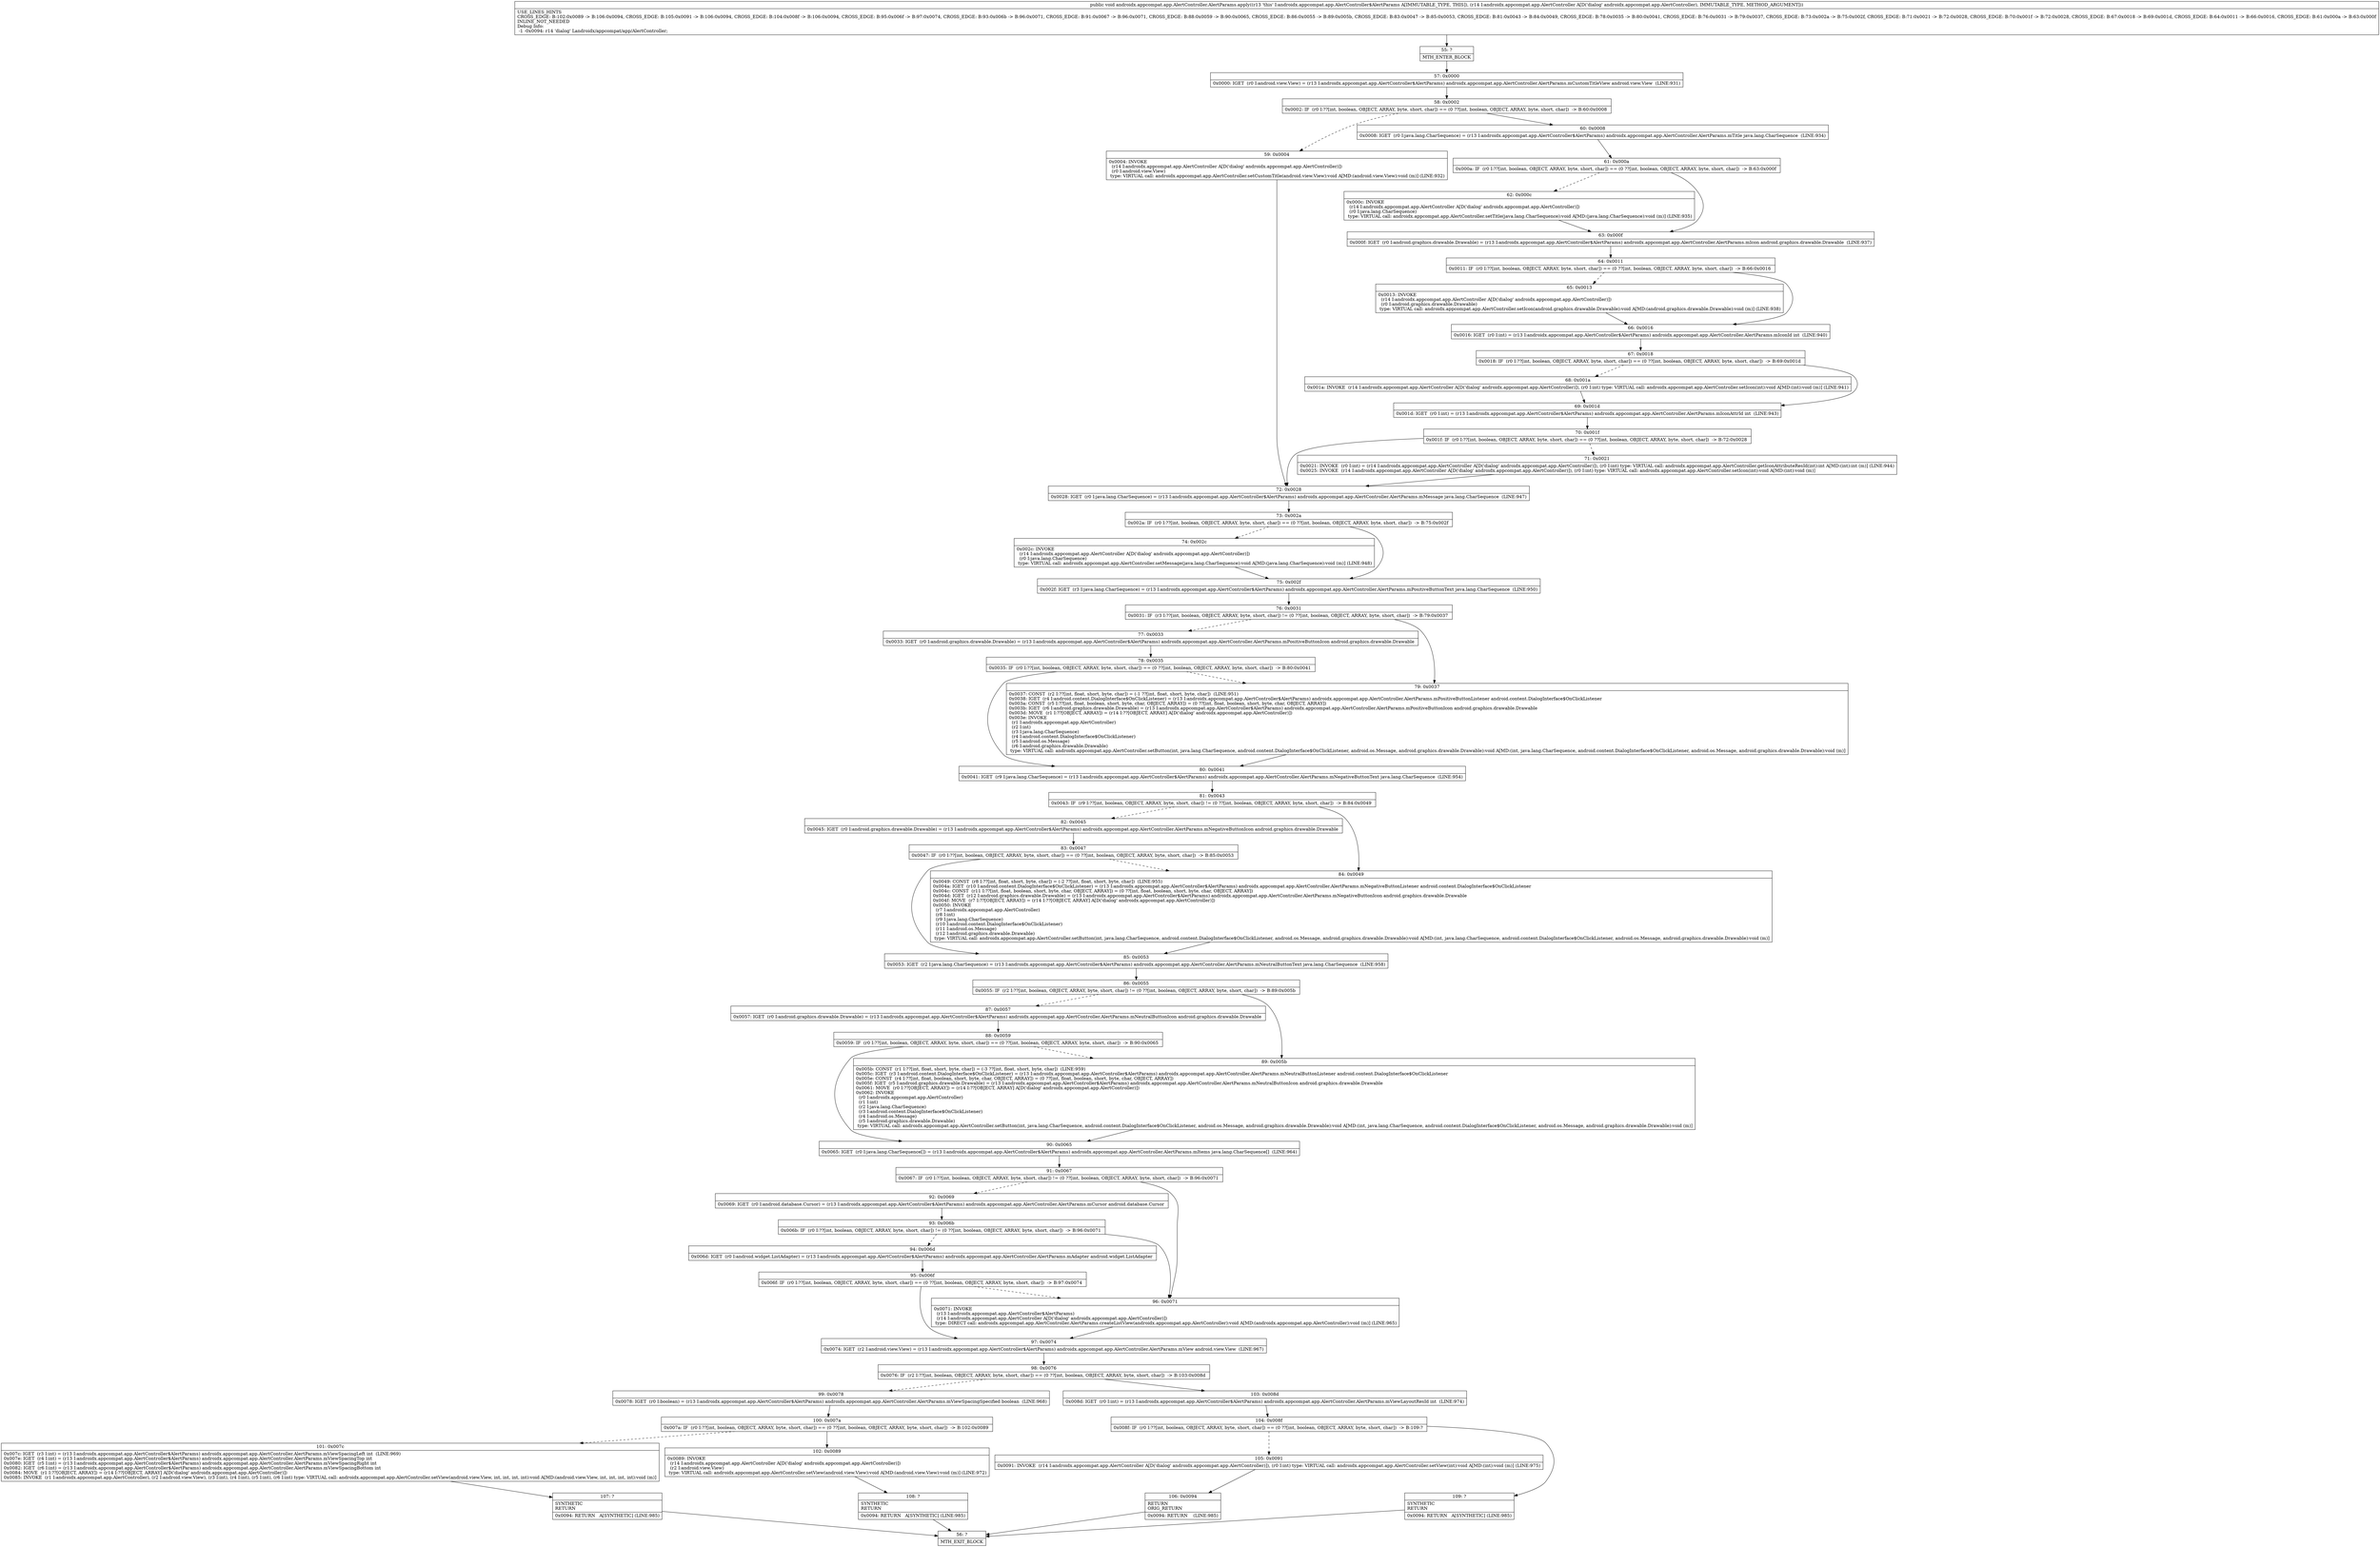 digraph "CFG forandroidx.appcompat.app.AlertController.AlertParams.apply(Landroidx\/appcompat\/app\/AlertController;)V" {
Node_55 [shape=record,label="{55\:\ ?|MTH_ENTER_BLOCK\l}"];
Node_57 [shape=record,label="{57\:\ 0x0000|0x0000: IGET  (r0 I:android.view.View) = (r13 I:androidx.appcompat.app.AlertController$AlertParams) androidx.appcompat.app.AlertController.AlertParams.mCustomTitleView android.view.View  (LINE:931)\l}"];
Node_58 [shape=record,label="{58\:\ 0x0002|0x0002: IF  (r0 I:??[int, boolean, OBJECT, ARRAY, byte, short, char]) == (0 ??[int, boolean, OBJECT, ARRAY, byte, short, char])  \-\> B:60:0x0008 \l}"];
Node_59 [shape=record,label="{59\:\ 0x0004|0x0004: INVOKE  \l  (r14 I:androidx.appcompat.app.AlertController A[D('dialog' androidx.appcompat.app.AlertController)])\l  (r0 I:android.view.View)\l type: VIRTUAL call: androidx.appcompat.app.AlertController.setCustomTitle(android.view.View):void A[MD:(android.view.View):void (m)] (LINE:932)\l}"];
Node_72 [shape=record,label="{72\:\ 0x0028|0x0028: IGET  (r0 I:java.lang.CharSequence) = (r13 I:androidx.appcompat.app.AlertController$AlertParams) androidx.appcompat.app.AlertController.AlertParams.mMessage java.lang.CharSequence  (LINE:947)\l}"];
Node_73 [shape=record,label="{73\:\ 0x002a|0x002a: IF  (r0 I:??[int, boolean, OBJECT, ARRAY, byte, short, char]) == (0 ??[int, boolean, OBJECT, ARRAY, byte, short, char])  \-\> B:75:0x002f \l}"];
Node_74 [shape=record,label="{74\:\ 0x002c|0x002c: INVOKE  \l  (r14 I:androidx.appcompat.app.AlertController A[D('dialog' androidx.appcompat.app.AlertController)])\l  (r0 I:java.lang.CharSequence)\l type: VIRTUAL call: androidx.appcompat.app.AlertController.setMessage(java.lang.CharSequence):void A[MD:(java.lang.CharSequence):void (m)] (LINE:948)\l}"];
Node_75 [shape=record,label="{75\:\ 0x002f|0x002f: IGET  (r3 I:java.lang.CharSequence) = (r13 I:androidx.appcompat.app.AlertController$AlertParams) androidx.appcompat.app.AlertController.AlertParams.mPositiveButtonText java.lang.CharSequence  (LINE:950)\l}"];
Node_76 [shape=record,label="{76\:\ 0x0031|0x0031: IF  (r3 I:??[int, boolean, OBJECT, ARRAY, byte, short, char]) != (0 ??[int, boolean, OBJECT, ARRAY, byte, short, char])  \-\> B:79:0x0037 \l}"];
Node_77 [shape=record,label="{77\:\ 0x0033|0x0033: IGET  (r0 I:android.graphics.drawable.Drawable) = (r13 I:androidx.appcompat.app.AlertController$AlertParams) androidx.appcompat.app.AlertController.AlertParams.mPositiveButtonIcon android.graphics.drawable.Drawable \l}"];
Node_78 [shape=record,label="{78\:\ 0x0035|0x0035: IF  (r0 I:??[int, boolean, OBJECT, ARRAY, byte, short, char]) == (0 ??[int, boolean, OBJECT, ARRAY, byte, short, char])  \-\> B:80:0x0041 \l}"];
Node_80 [shape=record,label="{80\:\ 0x0041|0x0041: IGET  (r9 I:java.lang.CharSequence) = (r13 I:androidx.appcompat.app.AlertController$AlertParams) androidx.appcompat.app.AlertController.AlertParams.mNegativeButtonText java.lang.CharSequence  (LINE:954)\l}"];
Node_81 [shape=record,label="{81\:\ 0x0043|0x0043: IF  (r9 I:??[int, boolean, OBJECT, ARRAY, byte, short, char]) != (0 ??[int, boolean, OBJECT, ARRAY, byte, short, char])  \-\> B:84:0x0049 \l}"];
Node_82 [shape=record,label="{82\:\ 0x0045|0x0045: IGET  (r0 I:android.graphics.drawable.Drawable) = (r13 I:androidx.appcompat.app.AlertController$AlertParams) androidx.appcompat.app.AlertController.AlertParams.mNegativeButtonIcon android.graphics.drawable.Drawable \l}"];
Node_83 [shape=record,label="{83\:\ 0x0047|0x0047: IF  (r0 I:??[int, boolean, OBJECT, ARRAY, byte, short, char]) == (0 ??[int, boolean, OBJECT, ARRAY, byte, short, char])  \-\> B:85:0x0053 \l}"];
Node_85 [shape=record,label="{85\:\ 0x0053|0x0053: IGET  (r2 I:java.lang.CharSequence) = (r13 I:androidx.appcompat.app.AlertController$AlertParams) androidx.appcompat.app.AlertController.AlertParams.mNeutralButtonText java.lang.CharSequence  (LINE:958)\l}"];
Node_86 [shape=record,label="{86\:\ 0x0055|0x0055: IF  (r2 I:??[int, boolean, OBJECT, ARRAY, byte, short, char]) != (0 ??[int, boolean, OBJECT, ARRAY, byte, short, char])  \-\> B:89:0x005b \l}"];
Node_87 [shape=record,label="{87\:\ 0x0057|0x0057: IGET  (r0 I:android.graphics.drawable.Drawable) = (r13 I:androidx.appcompat.app.AlertController$AlertParams) androidx.appcompat.app.AlertController.AlertParams.mNeutralButtonIcon android.graphics.drawable.Drawable \l}"];
Node_88 [shape=record,label="{88\:\ 0x0059|0x0059: IF  (r0 I:??[int, boolean, OBJECT, ARRAY, byte, short, char]) == (0 ??[int, boolean, OBJECT, ARRAY, byte, short, char])  \-\> B:90:0x0065 \l}"];
Node_90 [shape=record,label="{90\:\ 0x0065|0x0065: IGET  (r0 I:java.lang.CharSequence[]) = (r13 I:androidx.appcompat.app.AlertController$AlertParams) androidx.appcompat.app.AlertController.AlertParams.mItems java.lang.CharSequence[]  (LINE:964)\l}"];
Node_91 [shape=record,label="{91\:\ 0x0067|0x0067: IF  (r0 I:??[int, boolean, OBJECT, ARRAY, byte, short, char]) != (0 ??[int, boolean, OBJECT, ARRAY, byte, short, char])  \-\> B:96:0x0071 \l}"];
Node_92 [shape=record,label="{92\:\ 0x0069|0x0069: IGET  (r0 I:android.database.Cursor) = (r13 I:androidx.appcompat.app.AlertController$AlertParams) androidx.appcompat.app.AlertController.AlertParams.mCursor android.database.Cursor \l}"];
Node_93 [shape=record,label="{93\:\ 0x006b|0x006b: IF  (r0 I:??[int, boolean, OBJECT, ARRAY, byte, short, char]) != (0 ??[int, boolean, OBJECT, ARRAY, byte, short, char])  \-\> B:96:0x0071 \l}"];
Node_94 [shape=record,label="{94\:\ 0x006d|0x006d: IGET  (r0 I:android.widget.ListAdapter) = (r13 I:androidx.appcompat.app.AlertController$AlertParams) androidx.appcompat.app.AlertController.AlertParams.mAdapter android.widget.ListAdapter \l}"];
Node_95 [shape=record,label="{95\:\ 0x006f|0x006f: IF  (r0 I:??[int, boolean, OBJECT, ARRAY, byte, short, char]) == (0 ??[int, boolean, OBJECT, ARRAY, byte, short, char])  \-\> B:97:0x0074 \l}"];
Node_97 [shape=record,label="{97\:\ 0x0074|0x0074: IGET  (r2 I:android.view.View) = (r13 I:androidx.appcompat.app.AlertController$AlertParams) androidx.appcompat.app.AlertController.AlertParams.mView android.view.View  (LINE:967)\l}"];
Node_98 [shape=record,label="{98\:\ 0x0076|0x0076: IF  (r2 I:??[int, boolean, OBJECT, ARRAY, byte, short, char]) == (0 ??[int, boolean, OBJECT, ARRAY, byte, short, char])  \-\> B:103:0x008d \l}"];
Node_99 [shape=record,label="{99\:\ 0x0078|0x0078: IGET  (r0 I:boolean) = (r13 I:androidx.appcompat.app.AlertController$AlertParams) androidx.appcompat.app.AlertController.AlertParams.mViewSpacingSpecified boolean  (LINE:968)\l}"];
Node_100 [shape=record,label="{100\:\ 0x007a|0x007a: IF  (r0 I:??[int, boolean, OBJECT, ARRAY, byte, short, char]) == (0 ??[int, boolean, OBJECT, ARRAY, byte, short, char])  \-\> B:102:0x0089 \l}"];
Node_101 [shape=record,label="{101\:\ 0x007c|0x007c: IGET  (r3 I:int) = (r13 I:androidx.appcompat.app.AlertController$AlertParams) androidx.appcompat.app.AlertController.AlertParams.mViewSpacingLeft int  (LINE:969)\l0x007e: IGET  (r4 I:int) = (r13 I:androidx.appcompat.app.AlertController$AlertParams) androidx.appcompat.app.AlertController.AlertParams.mViewSpacingTop int \l0x0080: IGET  (r5 I:int) = (r13 I:androidx.appcompat.app.AlertController$AlertParams) androidx.appcompat.app.AlertController.AlertParams.mViewSpacingRight int \l0x0082: IGET  (r6 I:int) = (r13 I:androidx.appcompat.app.AlertController$AlertParams) androidx.appcompat.app.AlertController.AlertParams.mViewSpacingBottom int \l0x0084: MOVE  (r1 I:??[OBJECT, ARRAY]) = (r14 I:??[OBJECT, ARRAY] A[D('dialog' androidx.appcompat.app.AlertController)]) \l0x0085: INVOKE  (r1 I:androidx.appcompat.app.AlertController), (r2 I:android.view.View), (r3 I:int), (r4 I:int), (r5 I:int), (r6 I:int) type: VIRTUAL call: androidx.appcompat.app.AlertController.setView(android.view.View, int, int, int, int):void A[MD:(android.view.View, int, int, int, int):void (m)]\l}"];
Node_107 [shape=record,label="{107\:\ ?|SYNTHETIC\lRETURN\l|0x0094: RETURN   A[SYNTHETIC] (LINE:985)\l}"];
Node_56 [shape=record,label="{56\:\ ?|MTH_EXIT_BLOCK\l}"];
Node_102 [shape=record,label="{102\:\ 0x0089|0x0089: INVOKE  \l  (r14 I:androidx.appcompat.app.AlertController A[D('dialog' androidx.appcompat.app.AlertController)])\l  (r2 I:android.view.View)\l type: VIRTUAL call: androidx.appcompat.app.AlertController.setView(android.view.View):void A[MD:(android.view.View):void (m)] (LINE:972)\l}"];
Node_108 [shape=record,label="{108\:\ ?|SYNTHETIC\lRETURN\l|0x0094: RETURN   A[SYNTHETIC] (LINE:985)\l}"];
Node_103 [shape=record,label="{103\:\ 0x008d|0x008d: IGET  (r0 I:int) = (r13 I:androidx.appcompat.app.AlertController$AlertParams) androidx.appcompat.app.AlertController.AlertParams.mViewLayoutResId int  (LINE:974)\l}"];
Node_104 [shape=record,label="{104\:\ 0x008f|0x008f: IF  (r0 I:??[int, boolean, OBJECT, ARRAY, byte, short, char]) == (0 ??[int, boolean, OBJECT, ARRAY, byte, short, char])  \-\> B:109:? \l}"];
Node_105 [shape=record,label="{105\:\ 0x0091|0x0091: INVOKE  (r14 I:androidx.appcompat.app.AlertController A[D('dialog' androidx.appcompat.app.AlertController)]), (r0 I:int) type: VIRTUAL call: androidx.appcompat.app.AlertController.setView(int):void A[MD:(int):void (m)] (LINE:975)\l}"];
Node_106 [shape=record,label="{106\:\ 0x0094|RETURN\lORIG_RETURN\l|0x0094: RETURN    (LINE:985)\l}"];
Node_109 [shape=record,label="{109\:\ ?|SYNTHETIC\lRETURN\l|0x0094: RETURN   A[SYNTHETIC] (LINE:985)\l}"];
Node_96 [shape=record,label="{96\:\ 0x0071|0x0071: INVOKE  \l  (r13 I:androidx.appcompat.app.AlertController$AlertParams)\l  (r14 I:androidx.appcompat.app.AlertController A[D('dialog' androidx.appcompat.app.AlertController)])\l type: DIRECT call: androidx.appcompat.app.AlertController.AlertParams.createListView(androidx.appcompat.app.AlertController):void A[MD:(androidx.appcompat.app.AlertController):void (m)] (LINE:965)\l}"];
Node_89 [shape=record,label="{89\:\ 0x005b|0x005b: CONST  (r1 I:??[int, float, short, byte, char]) = (\-3 ??[int, float, short, byte, char])  (LINE:959)\l0x005c: IGET  (r3 I:android.content.DialogInterface$OnClickListener) = (r13 I:androidx.appcompat.app.AlertController$AlertParams) androidx.appcompat.app.AlertController.AlertParams.mNeutralButtonListener android.content.DialogInterface$OnClickListener \l0x005e: CONST  (r4 I:??[int, float, boolean, short, byte, char, OBJECT, ARRAY]) = (0 ??[int, float, boolean, short, byte, char, OBJECT, ARRAY]) \l0x005f: IGET  (r5 I:android.graphics.drawable.Drawable) = (r13 I:androidx.appcompat.app.AlertController$AlertParams) androidx.appcompat.app.AlertController.AlertParams.mNeutralButtonIcon android.graphics.drawable.Drawable \l0x0061: MOVE  (r0 I:??[OBJECT, ARRAY]) = (r14 I:??[OBJECT, ARRAY] A[D('dialog' androidx.appcompat.app.AlertController)]) \l0x0062: INVOKE  \l  (r0 I:androidx.appcompat.app.AlertController)\l  (r1 I:int)\l  (r2 I:java.lang.CharSequence)\l  (r3 I:android.content.DialogInterface$OnClickListener)\l  (r4 I:android.os.Message)\l  (r5 I:android.graphics.drawable.Drawable)\l type: VIRTUAL call: androidx.appcompat.app.AlertController.setButton(int, java.lang.CharSequence, android.content.DialogInterface$OnClickListener, android.os.Message, android.graphics.drawable.Drawable):void A[MD:(int, java.lang.CharSequence, android.content.DialogInterface$OnClickListener, android.os.Message, android.graphics.drawable.Drawable):void (m)]\l}"];
Node_84 [shape=record,label="{84\:\ 0x0049|0x0049: CONST  (r8 I:??[int, float, short, byte, char]) = (\-2 ??[int, float, short, byte, char])  (LINE:955)\l0x004a: IGET  (r10 I:android.content.DialogInterface$OnClickListener) = (r13 I:androidx.appcompat.app.AlertController$AlertParams) androidx.appcompat.app.AlertController.AlertParams.mNegativeButtonListener android.content.DialogInterface$OnClickListener \l0x004c: CONST  (r11 I:??[int, float, boolean, short, byte, char, OBJECT, ARRAY]) = (0 ??[int, float, boolean, short, byte, char, OBJECT, ARRAY]) \l0x004d: IGET  (r12 I:android.graphics.drawable.Drawable) = (r13 I:androidx.appcompat.app.AlertController$AlertParams) androidx.appcompat.app.AlertController.AlertParams.mNegativeButtonIcon android.graphics.drawable.Drawable \l0x004f: MOVE  (r7 I:??[OBJECT, ARRAY]) = (r14 I:??[OBJECT, ARRAY] A[D('dialog' androidx.appcompat.app.AlertController)]) \l0x0050: INVOKE  \l  (r7 I:androidx.appcompat.app.AlertController)\l  (r8 I:int)\l  (r9 I:java.lang.CharSequence)\l  (r10 I:android.content.DialogInterface$OnClickListener)\l  (r11 I:android.os.Message)\l  (r12 I:android.graphics.drawable.Drawable)\l type: VIRTUAL call: androidx.appcompat.app.AlertController.setButton(int, java.lang.CharSequence, android.content.DialogInterface$OnClickListener, android.os.Message, android.graphics.drawable.Drawable):void A[MD:(int, java.lang.CharSequence, android.content.DialogInterface$OnClickListener, android.os.Message, android.graphics.drawable.Drawable):void (m)]\l}"];
Node_79 [shape=record,label="{79\:\ 0x0037|0x0037: CONST  (r2 I:??[int, float, short, byte, char]) = (\-1 ??[int, float, short, byte, char])  (LINE:951)\l0x0038: IGET  (r4 I:android.content.DialogInterface$OnClickListener) = (r13 I:androidx.appcompat.app.AlertController$AlertParams) androidx.appcompat.app.AlertController.AlertParams.mPositiveButtonListener android.content.DialogInterface$OnClickListener \l0x003a: CONST  (r5 I:??[int, float, boolean, short, byte, char, OBJECT, ARRAY]) = (0 ??[int, float, boolean, short, byte, char, OBJECT, ARRAY]) \l0x003b: IGET  (r6 I:android.graphics.drawable.Drawable) = (r13 I:androidx.appcompat.app.AlertController$AlertParams) androidx.appcompat.app.AlertController.AlertParams.mPositiveButtonIcon android.graphics.drawable.Drawable \l0x003d: MOVE  (r1 I:??[OBJECT, ARRAY]) = (r14 I:??[OBJECT, ARRAY] A[D('dialog' androidx.appcompat.app.AlertController)]) \l0x003e: INVOKE  \l  (r1 I:androidx.appcompat.app.AlertController)\l  (r2 I:int)\l  (r3 I:java.lang.CharSequence)\l  (r4 I:android.content.DialogInterface$OnClickListener)\l  (r5 I:android.os.Message)\l  (r6 I:android.graphics.drawable.Drawable)\l type: VIRTUAL call: androidx.appcompat.app.AlertController.setButton(int, java.lang.CharSequence, android.content.DialogInterface$OnClickListener, android.os.Message, android.graphics.drawable.Drawable):void A[MD:(int, java.lang.CharSequence, android.content.DialogInterface$OnClickListener, android.os.Message, android.graphics.drawable.Drawable):void (m)]\l}"];
Node_60 [shape=record,label="{60\:\ 0x0008|0x0008: IGET  (r0 I:java.lang.CharSequence) = (r13 I:androidx.appcompat.app.AlertController$AlertParams) androidx.appcompat.app.AlertController.AlertParams.mTitle java.lang.CharSequence  (LINE:934)\l}"];
Node_61 [shape=record,label="{61\:\ 0x000a|0x000a: IF  (r0 I:??[int, boolean, OBJECT, ARRAY, byte, short, char]) == (0 ??[int, boolean, OBJECT, ARRAY, byte, short, char])  \-\> B:63:0x000f \l}"];
Node_62 [shape=record,label="{62\:\ 0x000c|0x000c: INVOKE  \l  (r14 I:androidx.appcompat.app.AlertController A[D('dialog' androidx.appcompat.app.AlertController)])\l  (r0 I:java.lang.CharSequence)\l type: VIRTUAL call: androidx.appcompat.app.AlertController.setTitle(java.lang.CharSequence):void A[MD:(java.lang.CharSequence):void (m)] (LINE:935)\l}"];
Node_63 [shape=record,label="{63\:\ 0x000f|0x000f: IGET  (r0 I:android.graphics.drawable.Drawable) = (r13 I:androidx.appcompat.app.AlertController$AlertParams) androidx.appcompat.app.AlertController.AlertParams.mIcon android.graphics.drawable.Drawable  (LINE:937)\l}"];
Node_64 [shape=record,label="{64\:\ 0x0011|0x0011: IF  (r0 I:??[int, boolean, OBJECT, ARRAY, byte, short, char]) == (0 ??[int, boolean, OBJECT, ARRAY, byte, short, char])  \-\> B:66:0x0016 \l}"];
Node_65 [shape=record,label="{65\:\ 0x0013|0x0013: INVOKE  \l  (r14 I:androidx.appcompat.app.AlertController A[D('dialog' androidx.appcompat.app.AlertController)])\l  (r0 I:android.graphics.drawable.Drawable)\l type: VIRTUAL call: androidx.appcompat.app.AlertController.setIcon(android.graphics.drawable.Drawable):void A[MD:(android.graphics.drawable.Drawable):void (m)] (LINE:938)\l}"];
Node_66 [shape=record,label="{66\:\ 0x0016|0x0016: IGET  (r0 I:int) = (r13 I:androidx.appcompat.app.AlertController$AlertParams) androidx.appcompat.app.AlertController.AlertParams.mIconId int  (LINE:940)\l}"];
Node_67 [shape=record,label="{67\:\ 0x0018|0x0018: IF  (r0 I:??[int, boolean, OBJECT, ARRAY, byte, short, char]) == (0 ??[int, boolean, OBJECT, ARRAY, byte, short, char])  \-\> B:69:0x001d \l}"];
Node_68 [shape=record,label="{68\:\ 0x001a|0x001a: INVOKE  (r14 I:androidx.appcompat.app.AlertController A[D('dialog' androidx.appcompat.app.AlertController)]), (r0 I:int) type: VIRTUAL call: androidx.appcompat.app.AlertController.setIcon(int):void A[MD:(int):void (m)] (LINE:941)\l}"];
Node_69 [shape=record,label="{69\:\ 0x001d|0x001d: IGET  (r0 I:int) = (r13 I:androidx.appcompat.app.AlertController$AlertParams) androidx.appcompat.app.AlertController.AlertParams.mIconAttrId int  (LINE:943)\l}"];
Node_70 [shape=record,label="{70\:\ 0x001f|0x001f: IF  (r0 I:??[int, boolean, OBJECT, ARRAY, byte, short, char]) == (0 ??[int, boolean, OBJECT, ARRAY, byte, short, char])  \-\> B:72:0x0028 \l}"];
Node_71 [shape=record,label="{71\:\ 0x0021|0x0021: INVOKE  (r0 I:int) = (r14 I:androidx.appcompat.app.AlertController A[D('dialog' androidx.appcompat.app.AlertController)]), (r0 I:int) type: VIRTUAL call: androidx.appcompat.app.AlertController.getIconAttributeResId(int):int A[MD:(int):int (m)] (LINE:944)\l0x0025: INVOKE  (r14 I:androidx.appcompat.app.AlertController A[D('dialog' androidx.appcompat.app.AlertController)]), (r0 I:int) type: VIRTUAL call: androidx.appcompat.app.AlertController.setIcon(int):void A[MD:(int):void (m)]\l}"];
MethodNode[shape=record,label="{public void androidx.appcompat.app.AlertController.AlertParams.apply((r13 'this' I:androidx.appcompat.app.AlertController$AlertParams A[IMMUTABLE_TYPE, THIS]), (r14 I:androidx.appcompat.app.AlertController A[D('dialog' androidx.appcompat.app.AlertController), IMMUTABLE_TYPE, METHOD_ARGUMENT]))  | USE_LINES_HINTS\lCROSS_EDGE: B:102:0x0089 \-\> B:106:0x0094, CROSS_EDGE: B:105:0x0091 \-\> B:106:0x0094, CROSS_EDGE: B:104:0x008f \-\> B:106:0x0094, CROSS_EDGE: B:95:0x006f \-\> B:97:0x0074, CROSS_EDGE: B:93:0x006b \-\> B:96:0x0071, CROSS_EDGE: B:91:0x0067 \-\> B:96:0x0071, CROSS_EDGE: B:88:0x0059 \-\> B:90:0x0065, CROSS_EDGE: B:86:0x0055 \-\> B:89:0x005b, CROSS_EDGE: B:83:0x0047 \-\> B:85:0x0053, CROSS_EDGE: B:81:0x0043 \-\> B:84:0x0049, CROSS_EDGE: B:78:0x0035 \-\> B:80:0x0041, CROSS_EDGE: B:76:0x0031 \-\> B:79:0x0037, CROSS_EDGE: B:73:0x002a \-\> B:75:0x002f, CROSS_EDGE: B:71:0x0021 \-\> B:72:0x0028, CROSS_EDGE: B:70:0x001f \-\> B:72:0x0028, CROSS_EDGE: B:67:0x0018 \-\> B:69:0x001d, CROSS_EDGE: B:64:0x0011 \-\> B:66:0x0016, CROSS_EDGE: B:61:0x000a \-\> B:63:0x000f\lINLINE_NOT_NEEDED\lDebug Info:\l  \-1 \-0x0094: r14 'dialog' Landroidx\/appcompat\/app\/AlertController;\l}"];
MethodNode -> Node_55;Node_55 -> Node_57;
Node_57 -> Node_58;
Node_58 -> Node_59[style=dashed];
Node_58 -> Node_60;
Node_59 -> Node_72;
Node_72 -> Node_73;
Node_73 -> Node_74[style=dashed];
Node_73 -> Node_75;
Node_74 -> Node_75;
Node_75 -> Node_76;
Node_76 -> Node_77[style=dashed];
Node_76 -> Node_79;
Node_77 -> Node_78;
Node_78 -> Node_79[style=dashed];
Node_78 -> Node_80;
Node_80 -> Node_81;
Node_81 -> Node_82[style=dashed];
Node_81 -> Node_84;
Node_82 -> Node_83;
Node_83 -> Node_84[style=dashed];
Node_83 -> Node_85;
Node_85 -> Node_86;
Node_86 -> Node_87[style=dashed];
Node_86 -> Node_89;
Node_87 -> Node_88;
Node_88 -> Node_89[style=dashed];
Node_88 -> Node_90;
Node_90 -> Node_91;
Node_91 -> Node_92[style=dashed];
Node_91 -> Node_96;
Node_92 -> Node_93;
Node_93 -> Node_94[style=dashed];
Node_93 -> Node_96;
Node_94 -> Node_95;
Node_95 -> Node_96[style=dashed];
Node_95 -> Node_97;
Node_97 -> Node_98;
Node_98 -> Node_99[style=dashed];
Node_98 -> Node_103;
Node_99 -> Node_100;
Node_100 -> Node_101[style=dashed];
Node_100 -> Node_102;
Node_101 -> Node_107;
Node_107 -> Node_56;
Node_102 -> Node_108;
Node_108 -> Node_56;
Node_103 -> Node_104;
Node_104 -> Node_105[style=dashed];
Node_104 -> Node_109;
Node_105 -> Node_106;
Node_106 -> Node_56;
Node_109 -> Node_56;
Node_96 -> Node_97;
Node_89 -> Node_90;
Node_84 -> Node_85;
Node_79 -> Node_80;
Node_60 -> Node_61;
Node_61 -> Node_62[style=dashed];
Node_61 -> Node_63;
Node_62 -> Node_63;
Node_63 -> Node_64;
Node_64 -> Node_65[style=dashed];
Node_64 -> Node_66;
Node_65 -> Node_66;
Node_66 -> Node_67;
Node_67 -> Node_68[style=dashed];
Node_67 -> Node_69;
Node_68 -> Node_69;
Node_69 -> Node_70;
Node_70 -> Node_71[style=dashed];
Node_70 -> Node_72;
Node_71 -> Node_72;
}


